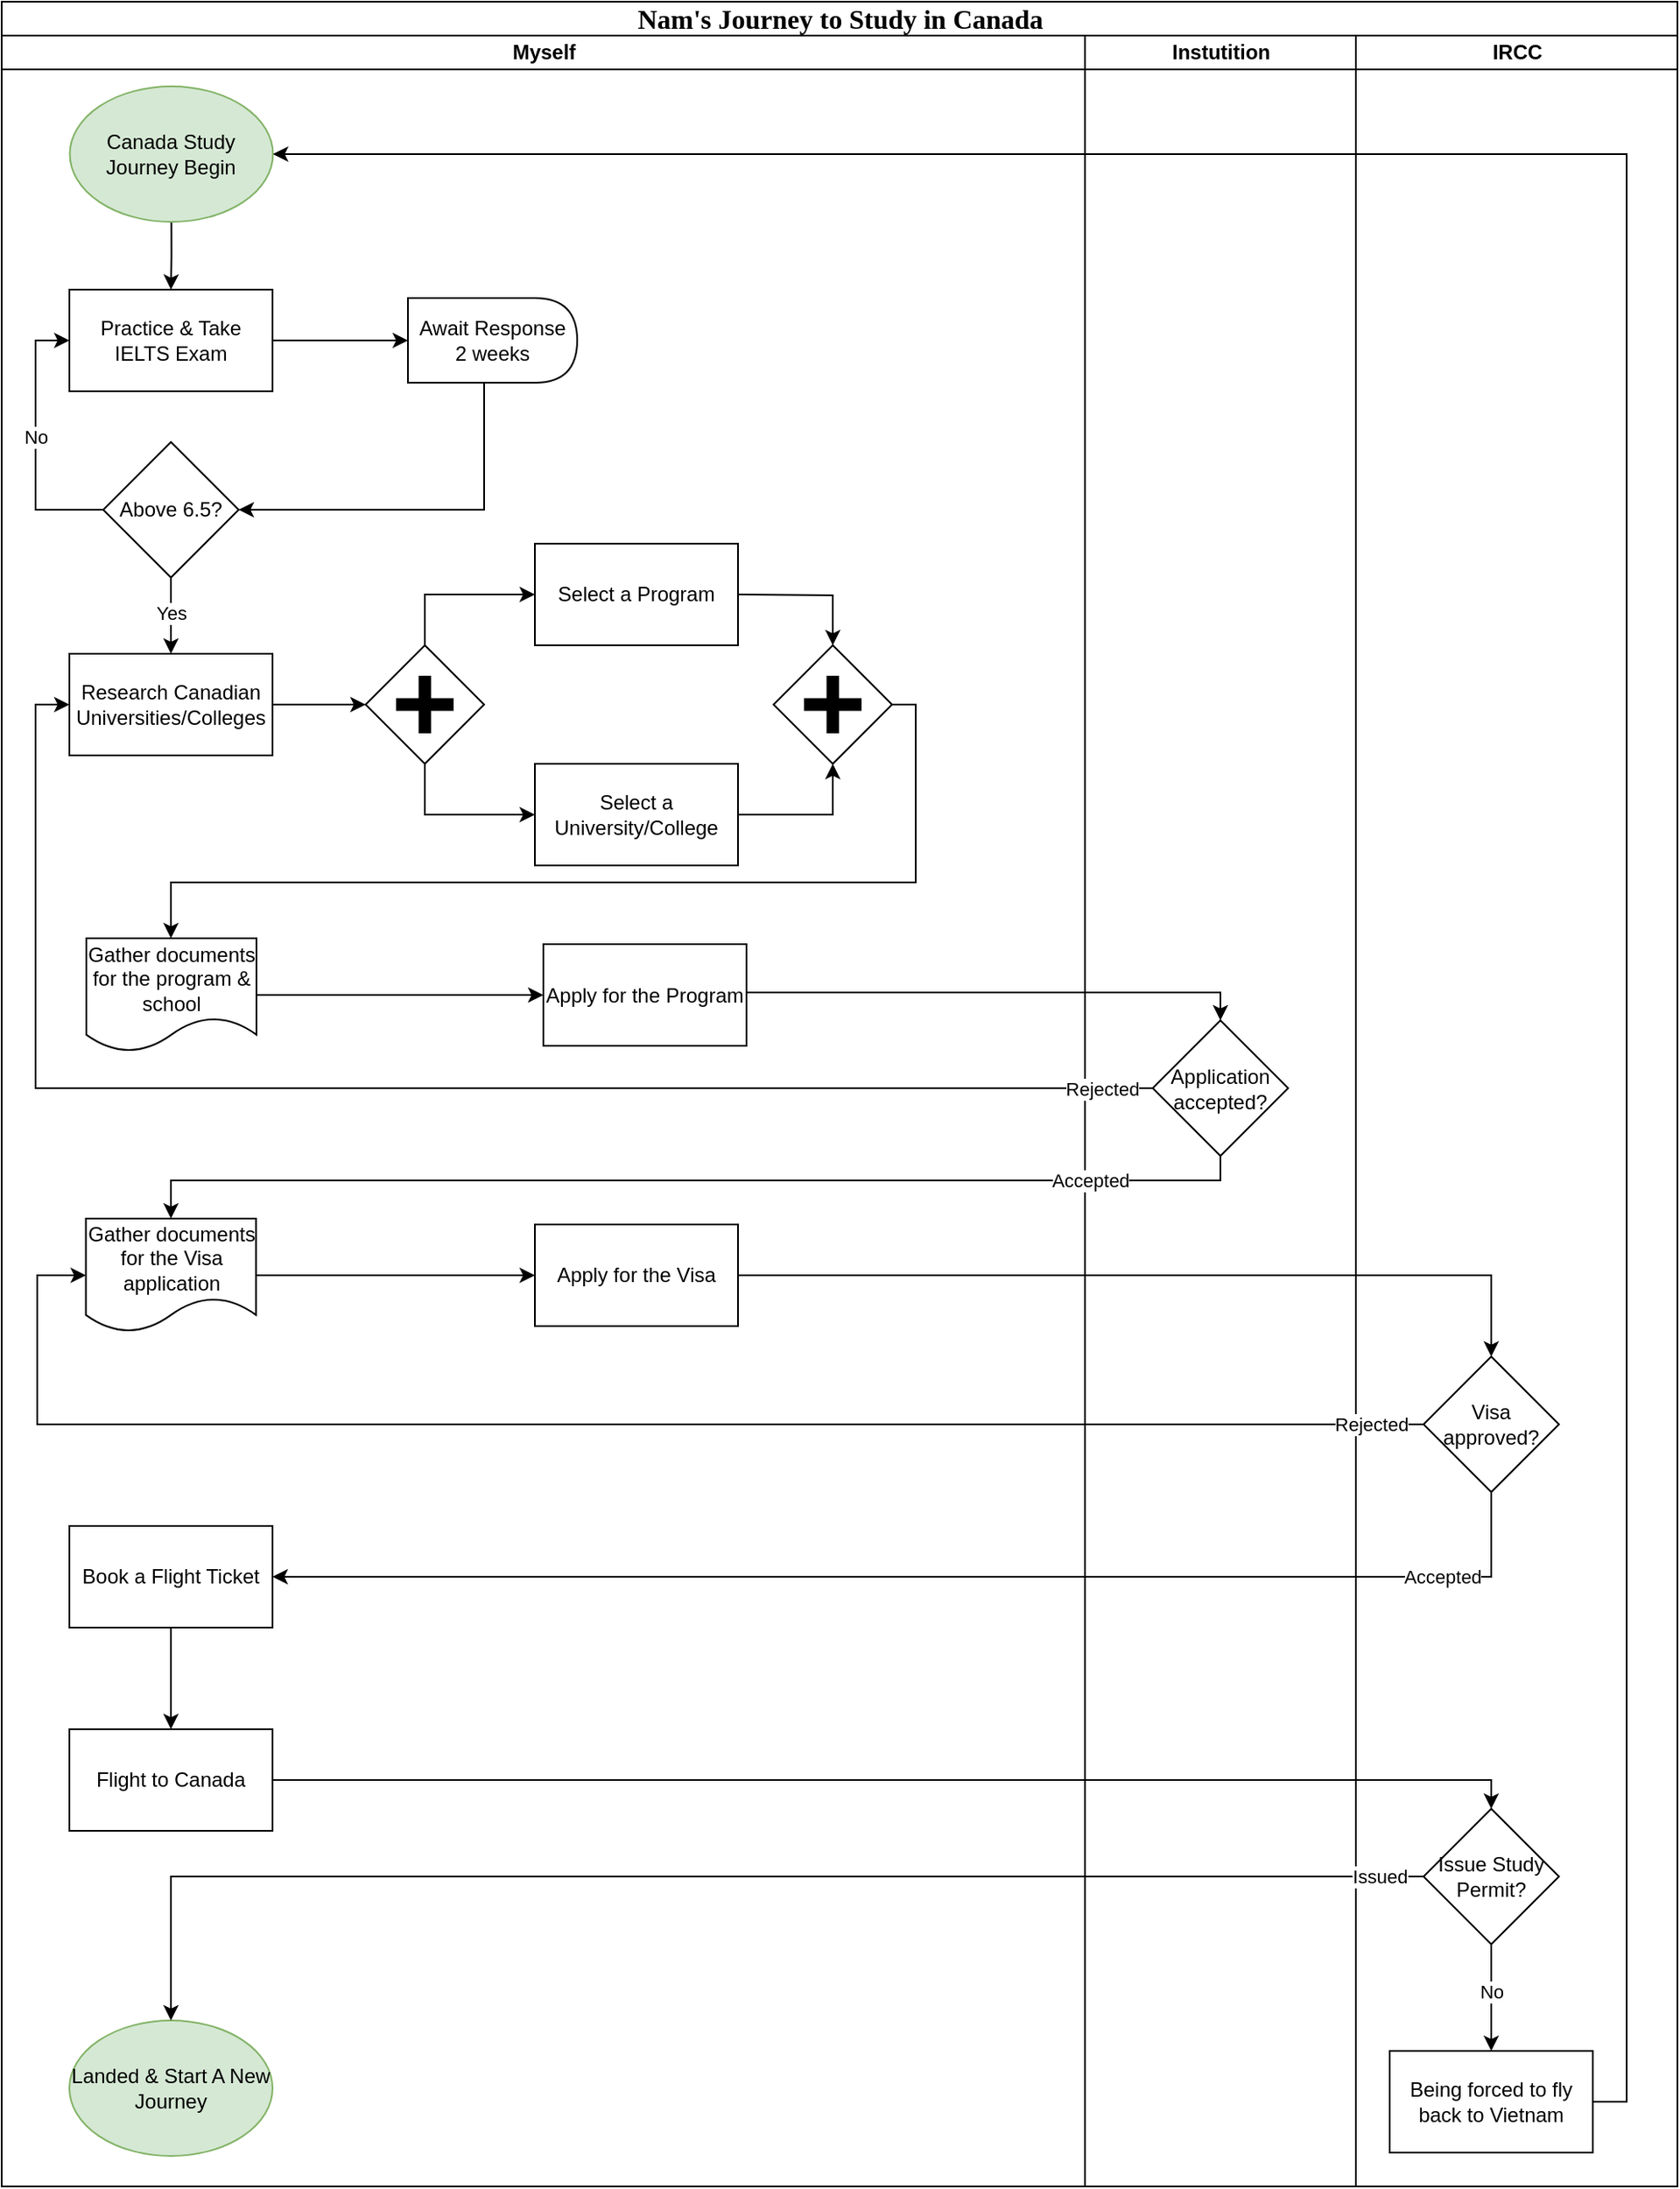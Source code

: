 <mxfile version="16.1.0" type="device"><diagram name="Page-1" id="74e2e168-ea6b-b213-b513-2b3c1d86103e"><mxGraphModel dx="1497" dy="652" grid="1" gridSize="10" guides="1" tooltips="1" connect="1" arrows="1" fold="1" page="1" pageScale="1" pageWidth="1169" pageHeight="827" background="none" math="0" shadow="0"><root><mxCell id="0"/><mxCell id="1" parent="0"/><mxCell id="77e6c97f196da883-1" value="&lt;font style=&quot;font-size: 16px;&quot;&gt;Nam's Journey to Study in Canada&lt;/font&gt;" style="swimlane;html=1;childLayout=stackLayout;startSize=20;rounded=0;shadow=0;labelBackgroundColor=none;strokeWidth=1;fontFamily=Verdana;fontSize=8;align=center;" parent="1" vertex="1"><mxGeometry x="70" y="40" width="990" height="1290" as="geometry"/></mxCell><mxCell id="77e6c97f196da883-2" value="Myself" style="swimlane;html=1;startSize=20;" parent="77e6c97f196da883-1" vertex="1"><mxGeometry y="20" width="640" height="1270" as="geometry"/></mxCell><mxCell id="691dmvJyfyrccxbgGs03-6" value="" style="edgeStyle=orthogonalEdgeStyle;rounded=0;orthogonalLoop=1;jettySize=auto;html=1;exitX=0.5;exitY=1;exitDx=0;exitDy=0;" parent="77e6c97f196da883-2" source="kAjSpwzK4_spqN8YIt1z-97" target="691dmvJyfyrccxbgGs03-5" edge="1"><mxGeometry relative="1" as="geometry"><mxPoint x="100" y="100" as="sourcePoint"/></mxGeometry></mxCell><mxCell id="691dmvJyfyrccxbgGs03-5" value="Practice &amp;amp; Take IELTS Exam" style="rounded=0;whiteSpace=wrap;html=1;" parent="77e6c97f196da883-2" vertex="1"><mxGeometry x="40" y="150" width="120" height="60" as="geometry"/></mxCell><mxCell id="691dmvJyfyrccxbgGs03-14" value="No" style="edgeStyle=orthogonalEdgeStyle;rounded=0;orthogonalLoop=1;jettySize=auto;html=1;exitX=0;exitY=0.5;exitDx=0;exitDy=0;" parent="77e6c97f196da883-2" source="691dmvJyfyrccxbgGs03-10" edge="1"><mxGeometry x="0.037" relative="1" as="geometry"><mxPoint x="40" y="180" as="targetPoint"/><Array as="points"><mxPoint x="20" y="280"/><mxPoint x="20" y="180"/></Array><mxPoint as="offset"/></mxGeometry></mxCell><mxCell id="691dmvJyfyrccxbgGs03-16" value="" style="edgeStyle=orthogonalEdgeStyle;rounded=0;orthogonalLoop=1;jettySize=auto;html=1;" parent="77e6c97f196da883-2" source="691dmvJyfyrccxbgGs03-10" target="691dmvJyfyrccxbgGs03-15" edge="1"><mxGeometry relative="1" as="geometry"/></mxCell><mxCell id="691dmvJyfyrccxbgGs03-17" value="Yes" style="edgeLabel;html=1;align=center;verticalAlign=middle;resizable=0;points=[];" parent="691dmvJyfyrccxbgGs03-16" vertex="1" connectable="0"><mxGeometry x="-0.083" relative="1" as="geometry"><mxPoint as="offset"/></mxGeometry></mxCell><mxCell id="691dmvJyfyrccxbgGs03-10" value="Above 6.5?" style="rhombus;whiteSpace=wrap;html=1;" parent="77e6c97f196da883-2" vertex="1"><mxGeometry x="60" y="240" width="80" height="80" as="geometry"/></mxCell><mxCell id="kAjSpwzK4_spqN8YIt1z-85" style="edgeStyle=orthogonalEdgeStyle;rounded=0;orthogonalLoop=1;jettySize=auto;html=1;entryX=0;entryY=0.5;entryDx=0;entryDy=0;" edge="1" parent="77e6c97f196da883-2" source="691dmvJyfyrccxbgGs03-15" target="kAjSpwzK4_spqN8YIt1z-84"><mxGeometry relative="1" as="geometry"/></mxCell><mxCell id="691dmvJyfyrccxbgGs03-15" value="Research Canadian Universities/Colleges" style="whiteSpace=wrap;html=1;" parent="77e6c97f196da883-2" vertex="1"><mxGeometry x="40" y="365" width="120" height="60" as="geometry"/></mxCell><mxCell id="691dmvJyfyrccxbgGs03-21" value="Apply for the Program" style="whiteSpace=wrap;html=1;" parent="77e6c97f196da883-2" vertex="1"><mxGeometry x="320" y="536.5" width="120" height="60" as="geometry"/></mxCell><mxCell id="691dmvJyfyrccxbgGs03-28" value="Apply for the Visa" style="whiteSpace=wrap;html=1;" parent="77e6c97f196da883-2" vertex="1"><mxGeometry x="315" y="702" width="120" height="60" as="geometry"/></mxCell><mxCell id="691dmvJyfyrccxbgGs03-40" value="" style="edgeStyle=orthogonalEdgeStyle;rounded=0;orthogonalLoop=1;jettySize=auto;html=1;" parent="77e6c97f196da883-2" source="691dmvJyfyrccxbgGs03-37" target="691dmvJyfyrccxbgGs03-39" edge="1"><mxGeometry relative="1" as="geometry"/></mxCell><mxCell id="691dmvJyfyrccxbgGs03-37" value="Book a Flight Ticket" style="whiteSpace=wrap;html=1;" parent="77e6c97f196da883-2" vertex="1"><mxGeometry x="40" y="880" width="120" height="60" as="geometry"/></mxCell><mxCell id="691dmvJyfyrccxbgGs03-39" value="Flight to Canada" style="whiteSpace=wrap;html=1;" parent="77e6c97f196da883-2" vertex="1"><mxGeometry x="40" y="1000" width="120" height="60" as="geometry"/></mxCell><mxCell id="691dmvJyfyrccxbgGs03-18" value="Await Response&lt;br&gt;2 weeks" style="shape=delay;whiteSpace=wrap;html=1;" parent="77e6c97f196da883-2" vertex="1"><mxGeometry x="240" y="155" width="100" height="50" as="geometry"/></mxCell><mxCell id="691dmvJyfyrccxbgGs03-19" style="edgeStyle=orthogonalEdgeStyle;rounded=0;orthogonalLoop=1;jettySize=auto;html=1;entryX=0;entryY=0.5;entryDx=0;entryDy=0;" parent="77e6c97f196da883-2" source="691dmvJyfyrccxbgGs03-5" target="691dmvJyfyrccxbgGs03-18" edge="1"><mxGeometry relative="1" as="geometry"/></mxCell><mxCell id="691dmvJyfyrccxbgGs03-20" style="edgeStyle=orthogonalEdgeStyle;rounded=0;orthogonalLoop=1;jettySize=auto;html=1;entryX=1;entryY=0.5;entryDx=0;entryDy=0;" parent="77e6c97f196da883-2" source="691dmvJyfyrccxbgGs03-18" target="691dmvJyfyrccxbgGs03-10" edge="1"><mxGeometry relative="1" as="geometry"><Array as="points"><mxPoint x="285" y="280"/></Array></mxGeometry></mxCell><mxCell id="kAjSpwzK4_spqN8YIt1z-86" style="edgeStyle=orthogonalEdgeStyle;rounded=0;orthogonalLoop=1;jettySize=auto;html=1;entryX=0;entryY=0.5;entryDx=0;entryDy=0;" edge="1" parent="77e6c97f196da883-2" source="kAjSpwzK4_spqN8YIt1z-84"><mxGeometry relative="1" as="geometry"><mxPoint x="315" y="330.0" as="targetPoint"/><Array as="points"><mxPoint x="250" y="330"/></Array></mxGeometry></mxCell><mxCell id="kAjSpwzK4_spqN8YIt1z-87" style="edgeStyle=orthogonalEdgeStyle;rounded=0;orthogonalLoop=1;jettySize=auto;html=1;entryX=0;entryY=0.5;entryDx=0;entryDy=0;" edge="1" parent="77e6c97f196da883-2" source="kAjSpwzK4_spqN8YIt1z-84" target="kAjSpwzK4_spqN8YIt1z-83"><mxGeometry relative="1" as="geometry"><Array as="points"><mxPoint x="250" y="460"/></Array></mxGeometry></mxCell><mxCell id="kAjSpwzK4_spqN8YIt1z-84" value="" style="shape=mxgraph.bpmn.shape;html=1;verticalLabelPosition=bottom;labelBackgroundColor=#ffffff;verticalAlign=top;perimeter=rhombusPerimeter;background=gateway;outline=none;symbol=parallelGw;rounded=1;shadow=0;strokeWidth=1;fontFamily=Verdana;fontSize=8;align=center;" vertex="1" parent="77e6c97f196da883-2"><mxGeometry x="215" y="360" width="70" height="70" as="geometry"/></mxCell><mxCell id="kAjSpwzK4_spqN8YIt1z-88" style="edgeStyle=orthogonalEdgeStyle;rounded=0;orthogonalLoop=1;jettySize=auto;html=1;entryX=0.5;entryY=0;entryDx=0;entryDy=0;" edge="1" parent="77e6c97f196da883-2" target="kAjSpwzK4_spqN8YIt1z-81"><mxGeometry relative="1" as="geometry"><mxPoint x="435" y="330.0" as="sourcePoint"/></mxGeometry></mxCell><mxCell id="kAjSpwzK4_spqN8YIt1z-82" value="Select a Program" style="rounded=0;whiteSpace=wrap;html=1;" vertex="1" parent="77e6c97f196da883-2"><mxGeometry x="315" y="300" width="120" height="60" as="geometry"/></mxCell><mxCell id="kAjSpwzK4_spqN8YIt1z-89" style="edgeStyle=orthogonalEdgeStyle;rounded=0;orthogonalLoop=1;jettySize=auto;html=1;entryX=0.5;entryY=1;entryDx=0;entryDy=0;" edge="1" parent="77e6c97f196da883-2" source="kAjSpwzK4_spqN8YIt1z-83" target="kAjSpwzK4_spqN8YIt1z-81"><mxGeometry relative="1" as="geometry"/></mxCell><mxCell id="kAjSpwzK4_spqN8YIt1z-83" value="Select a University/College" style="rounded=0;whiteSpace=wrap;html=1;" vertex="1" parent="77e6c97f196da883-2"><mxGeometry x="315" y="430" width="120" height="60" as="geometry"/></mxCell><mxCell id="kAjSpwzK4_spqN8YIt1z-90" style="edgeStyle=orthogonalEdgeStyle;rounded=0;orthogonalLoop=1;jettySize=auto;html=1;" edge="1" parent="77e6c97f196da883-2" source="kAjSpwzK4_spqN8YIt1z-81"><mxGeometry relative="1" as="geometry"><mxPoint x="100" y="533" as="targetPoint"/><Array as="points"><mxPoint x="540" y="395"/><mxPoint x="540" y="500"/><mxPoint x="100" y="500"/></Array></mxGeometry></mxCell><mxCell id="kAjSpwzK4_spqN8YIt1z-81" value="" style="shape=mxgraph.bpmn.shape;html=1;verticalLabelPosition=bottom;labelBackgroundColor=#ffffff;verticalAlign=top;perimeter=rhombusPerimeter;background=gateway;outline=none;symbol=parallelGw;rounded=1;shadow=0;strokeWidth=1;fontFamily=Verdana;fontSize=8;align=center;" vertex="1" parent="77e6c97f196da883-2"><mxGeometry x="456" y="360" width="70" height="70" as="geometry"/></mxCell><mxCell id="kAjSpwzK4_spqN8YIt1z-92" value="" style="edgeStyle=orthogonalEdgeStyle;rounded=0;orthogonalLoop=1;jettySize=auto;html=1;" edge="1" parent="77e6c97f196da883-2" source="kAjSpwzK4_spqN8YIt1z-91" target="691dmvJyfyrccxbgGs03-21"><mxGeometry relative="1" as="geometry"/></mxCell><mxCell id="kAjSpwzK4_spqN8YIt1z-91" value="Gather documents for the program &amp;amp; school" style="shape=document;whiteSpace=wrap;html=1;boundedLbl=1;" vertex="1" parent="77e6c97f196da883-2"><mxGeometry x="50" y="533" width="100.5" height="67" as="geometry"/></mxCell><mxCell id="kAjSpwzK4_spqN8YIt1z-95" value="" style="edgeStyle=orthogonalEdgeStyle;rounded=0;orthogonalLoop=1;jettySize=auto;html=1;" edge="1" parent="77e6c97f196da883-2" source="kAjSpwzK4_spqN8YIt1z-94" target="691dmvJyfyrccxbgGs03-28"><mxGeometry relative="1" as="geometry"/></mxCell><mxCell id="kAjSpwzK4_spqN8YIt1z-94" value="Gather documents for the Visa application" style="shape=document;whiteSpace=wrap;html=1;boundedLbl=1;" vertex="1" parent="77e6c97f196da883-2"><mxGeometry x="49.75" y="698.5" width="100.5" height="67" as="geometry"/></mxCell><mxCell id="kAjSpwzK4_spqN8YIt1z-96" value="Landed &amp;amp; Start A New Journey" style="ellipse;whiteSpace=wrap;html=1;fillColor=#d5e8d4;strokeColor=#82b366;" vertex="1" parent="77e6c97f196da883-2"><mxGeometry x="40" y="1172" width="120" height="80" as="geometry"/></mxCell><mxCell id="kAjSpwzK4_spqN8YIt1z-97" value="Canada Study Journey Begin" style="ellipse;whiteSpace=wrap;html=1;fillColor=#d5e8d4;strokeColor=#82b366;" vertex="1" parent="77e6c97f196da883-2"><mxGeometry x="40.25" y="30" width="120" height="80" as="geometry"/></mxCell><mxCell id="77e6c97f196da883-4" value="Instutition" style="swimlane;html=1;startSize=20;" parent="77e6c97f196da883-1" vertex="1"><mxGeometry x="640" y="20" width="160" height="1270" as="geometry"/></mxCell><mxCell id="691dmvJyfyrccxbgGs03-57" value="Application accepted?" style="rhombus;whiteSpace=wrap;html=1;" parent="77e6c97f196da883-4" vertex="1"><mxGeometry x="40" y="581.5" width="80" height="80" as="geometry"/></mxCell><mxCell id="77e6c97f196da883-5" value="IRCC" style="swimlane;html=1;startSize=20;" parent="77e6c97f196da883-1" vertex="1"><mxGeometry x="800" y="20" width="190" height="1270" as="geometry"/></mxCell><mxCell id="691dmvJyfyrccxbgGs03-45" value="Issue Study Permit?" style="rhombus;whiteSpace=wrap;html=1;" parent="77e6c97f196da883-5" vertex="1"><mxGeometry x="40" y="1047" width="80" height="80" as="geometry"/></mxCell><mxCell id="691dmvJyfyrccxbgGs03-53" value="Visa approved?" style="rhombus;whiteSpace=wrap;html=1;" parent="77e6c97f196da883-5" vertex="1"><mxGeometry x="40" y="780" width="80" height="80" as="geometry"/></mxCell><mxCell id="691dmvJyfyrccxbgGs03-58" value="Being forced to fly back to Vietnam" style="whiteSpace=wrap;html=1;" parent="77e6c97f196da883-5" vertex="1"><mxGeometry x="20" y="1190" width="120" height="60" as="geometry"/></mxCell><mxCell id="691dmvJyfyrccxbgGs03-46" value="No" style="edgeStyle=orthogonalEdgeStyle;rounded=0;orthogonalLoop=1;jettySize=auto;html=1;exitX=0.5;exitY=1;exitDx=0;exitDy=0;entryX=0.5;entryY=0;entryDx=0;entryDy=0;" parent="77e6c97f196da883-5" source="691dmvJyfyrccxbgGs03-45" target="691dmvJyfyrccxbgGs03-58" edge="1"><mxGeometry x="-0.134" relative="1" as="geometry"><mxPoint x="120" y="1051" as="sourcePoint"/><mxPoint x="290" y="1220" as="targetPoint"/><Array as="points"><mxPoint x="80" y="1170"/><mxPoint x="80" y="1170"/></Array><mxPoint as="offset"/></mxGeometry></mxCell><mxCell id="691dmvJyfyrccxbgGs03-32" style="edgeStyle=orthogonalEdgeStyle;rounded=0;orthogonalLoop=1;jettySize=auto;html=1;entryX=0.5;entryY=0;entryDx=0;entryDy=0;" parent="77e6c97f196da883-1" source="691dmvJyfyrccxbgGs03-28" target="691dmvJyfyrccxbgGs03-53" edge="1"><mxGeometry relative="1" as="geometry"><mxPoint x="840" y="750" as="targetPoint"/></mxGeometry></mxCell><mxCell id="691dmvJyfyrccxbgGs03-44" style="edgeStyle=orthogonalEdgeStyle;rounded=0;orthogonalLoop=1;jettySize=auto;html=1;entryX=0.5;entryY=0;entryDx=0;entryDy=0;" parent="77e6c97f196da883-1" source="691dmvJyfyrccxbgGs03-39" target="691dmvJyfyrccxbgGs03-45" edge="1"><mxGeometry relative="1" as="geometry"><mxPoint x="560" y="1070" as="targetPoint"/><Array as="points"><mxPoint x="880" y="1050"/></Array></mxGeometry></mxCell><mxCell id="691dmvJyfyrccxbgGs03-47" style="edgeStyle=orthogonalEdgeStyle;rounded=0;orthogonalLoop=1;jettySize=auto;html=1;exitX=0;exitY=0.5;exitDx=0;exitDy=0;" parent="77e6c97f196da883-1" source="691dmvJyfyrccxbgGs03-45" target="kAjSpwzK4_spqN8YIt1z-96" edge="1"><mxGeometry relative="1" as="geometry"><mxPoint x="100" y="1190" as="targetPoint"/><Array as="points"><mxPoint x="100" y="1107"/></Array></mxGeometry></mxCell><mxCell id="691dmvJyfyrccxbgGs03-50" value="Issued" style="edgeLabel;html=1;align=center;verticalAlign=middle;resizable=0;points=[];" parent="691dmvJyfyrccxbgGs03-47" vertex="1" connectable="0"><mxGeometry x="-0.912" y="-2" relative="1" as="geometry"><mxPoint x="10" y="2" as="offset"/></mxGeometry></mxCell><mxCell id="691dmvJyfyrccxbgGs03-36" value="Rejected" style="edgeStyle=orthogonalEdgeStyle;rounded=0;orthogonalLoop=1;jettySize=auto;html=1;exitX=0;exitY=0.5;exitDx=0;exitDy=0;entryX=0;entryY=0.5;entryDx=0;entryDy=0;" parent="77e6c97f196da883-1" edge="1" target="kAjSpwzK4_spqN8YIt1z-94" source="691dmvJyfyrccxbgGs03-53"><mxGeometry x="-0.934" relative="1" as="geometry"><mxPoint x="551" y="840" as="sourcePoint"/><mxPoint x="40" y="750" as="targetPoint"/><Array as="points"><mxPoint x="21" y="840"/><mxPoint x="21" y="752"/></Array><mxPoint as="offset"/></mxGeometry></mxCell><mxCell id="691dmvJyfyrccxbgGs03-55" style="edgeStyle=orthogonalEdgeStyle;rounded=0;orthogonalLoop=1;jettySize=auto;html=1;entryX=1;entryY=0.5;entryDx=0;entryDy=0;" parent="77e6c97f196da883-1" source="691dmvJyfyrccxbgGs03-53" target="691dmvJyfyrccxbgGs03-37" edge="1"><mxGeometry relative="1" as="geometry"><mxPoint x="180" y="910" as="targetPoint"/><Array as="points"><mxPoint x="880" y="930"/></Array></mxGeometry></mxCell><mxCell id="691dmvJyfyrccxbgGs03-56" value="Accepted" style="edgeLabel;html=1;align=center;verticalAlign=middle;resizable=0;points=[];" parent="691dmvJyfyrccxbgGs03-55" vertex="1" connectable="0"><mxGeometry x="-0.417" y="-1" relative="1" as="geometry"><mxPoint x="145" y="1" as="offset"/></mxGeometry></mxCell><mxCell id="691dmvJyfyrccxbgGs03-29" value="Accepted" style="edgeStyle=orthogonalEdgeStyle;rounded=0;orthogonalLoop=1;jettySize=auto;html=1;exitX=0.5;exitY=1;exitDx=0;exitDy=0;entryX=0.5;entryY=0;entryDx=0;entryDy=0;" parent="77e6c97f196da883-1" source="691dmvJyfyrccxbgGs03-57" target="kAjSpwzK4_spqN8YIt1z-94" edge="1"><mxGeometry x="-0.721" relative="1" as="geometry"><mxPoint x="720.0" y="690.5" as="sourcePoint"/><mxPoint x="148.25" y="716" as="targetPoint"/><Array as="points"><mxPoint x="720" y="696"/><mxPoint x="100" y="696"/></Array><mxPoint as="offset"/></mxGeometry></mxCell><mxCell id="691dmvJyfyrccxbgGs03-31" value="Rejected" style="edgeStyle=orthogonalEdgeStyle;rounded=0;orthogonalLoop=1;jettySize=auto;html=1;entryX=0;entryY=0.5;entryDx=0;entryDy=0;exitX=0;exitY=0.5;exitDx=0;exitDy=0;" parent="77e6c97f196da883-1" source="691dmvJyfyrccxbgGs03-57" target="691dmvJyfyrccxbgGs03-15" edge="1"><mxGeometry x="-0.933" relative="1" as="geometry"><mxPoint x="60" y="620" as="sourcePoint"/><Array as="points"><mxPoint x="20" y="642"/><mxPoint x="20" y="415"/></Array><mxPoint as="offset"/></mxGeometry></mxCell><mxCell id="691dmvJyfyrccxbgGs03-59" style="edgeStyle=orthogonalEdgeStyle;rounded=0;orthogonalLoop=1;jettySize=auto;html=1;" parent="77e6c97f196da883-1" source="691dmvJyfyrccxbgGs03-58" target="kAjSpwzK4_spqN8YIt1z-97" edge="1"><mxGeometry relative="1" as="geometry"><mxPoint x="160" y="90" as="targetPoint"/><Array as="points"><mxPoint x="960" y="1240"/><mxPoint x="960" y="90"/></Array></mxGeometry></mxCell><mxCell id="kAjSpwzK4_spqN8YIt1z-93" style="edgeStyle=orthogonalEdgeStyle;rounded=0;orthogonalLoop=1;jettySize=auto;html=1;entryX=0.5;entryY=0;entryDx=0;entryDy=0;" edge="1" parent="77e6c97f196da883-1" source="691dmvJyfyrccxbgGs03-21" target="691dmvJyfyrccxbgGs03-57"><mxGeometry relative="1" as="geometry"><Array as="points"><mxPoint x="720" y="585"/></Array></mxGeometry></mxCell></root></mxGraphModel></diagram></mxfile>